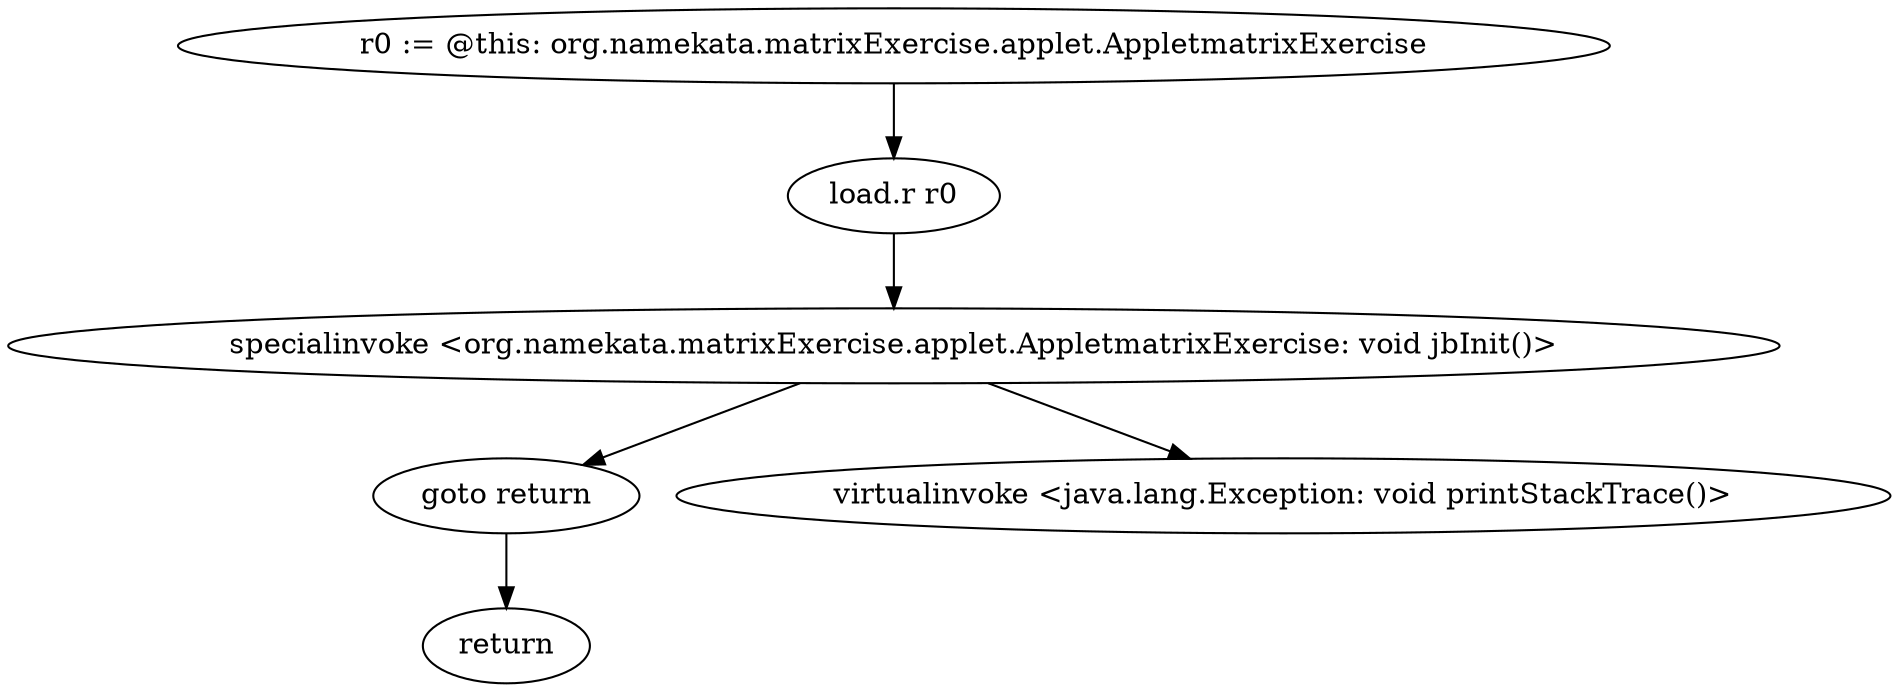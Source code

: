 digraph "" {
    "r0 := @this: org.namekata.matrixExercise.applet.AppletmatrixExercise"
    "load.r r0"
    "r0 := @this: org.namekata.matrixExercise.applet.AppletmatrixExercise"->"load.r r0";
    "specialinvoke <org.namekata.matrixExercise.applet.AppletmatrixExercise: void jbInit()>"
    "load.r r0"->"specialinvoke <org.namekata.matrixExercise.applet.AppletmatrixExercise: void jbInit()>";
    "goto return"
    "specialinvoke <org.namekata.matrixExercise.applet.AppletmatrixExercise: void jbInit()>"->"goto return";
    "return"
    "goto return"->"return";
    "virtualinvoke <java.lang.Exception: void printStackTrace()>"
    "specialinvoke <org.namekata.matrixExercise.applet.AppletmatrixExercise: void jbInit()>"->"virtualinvoke <java.lang.Exception: void printStackTrace()>";
}
